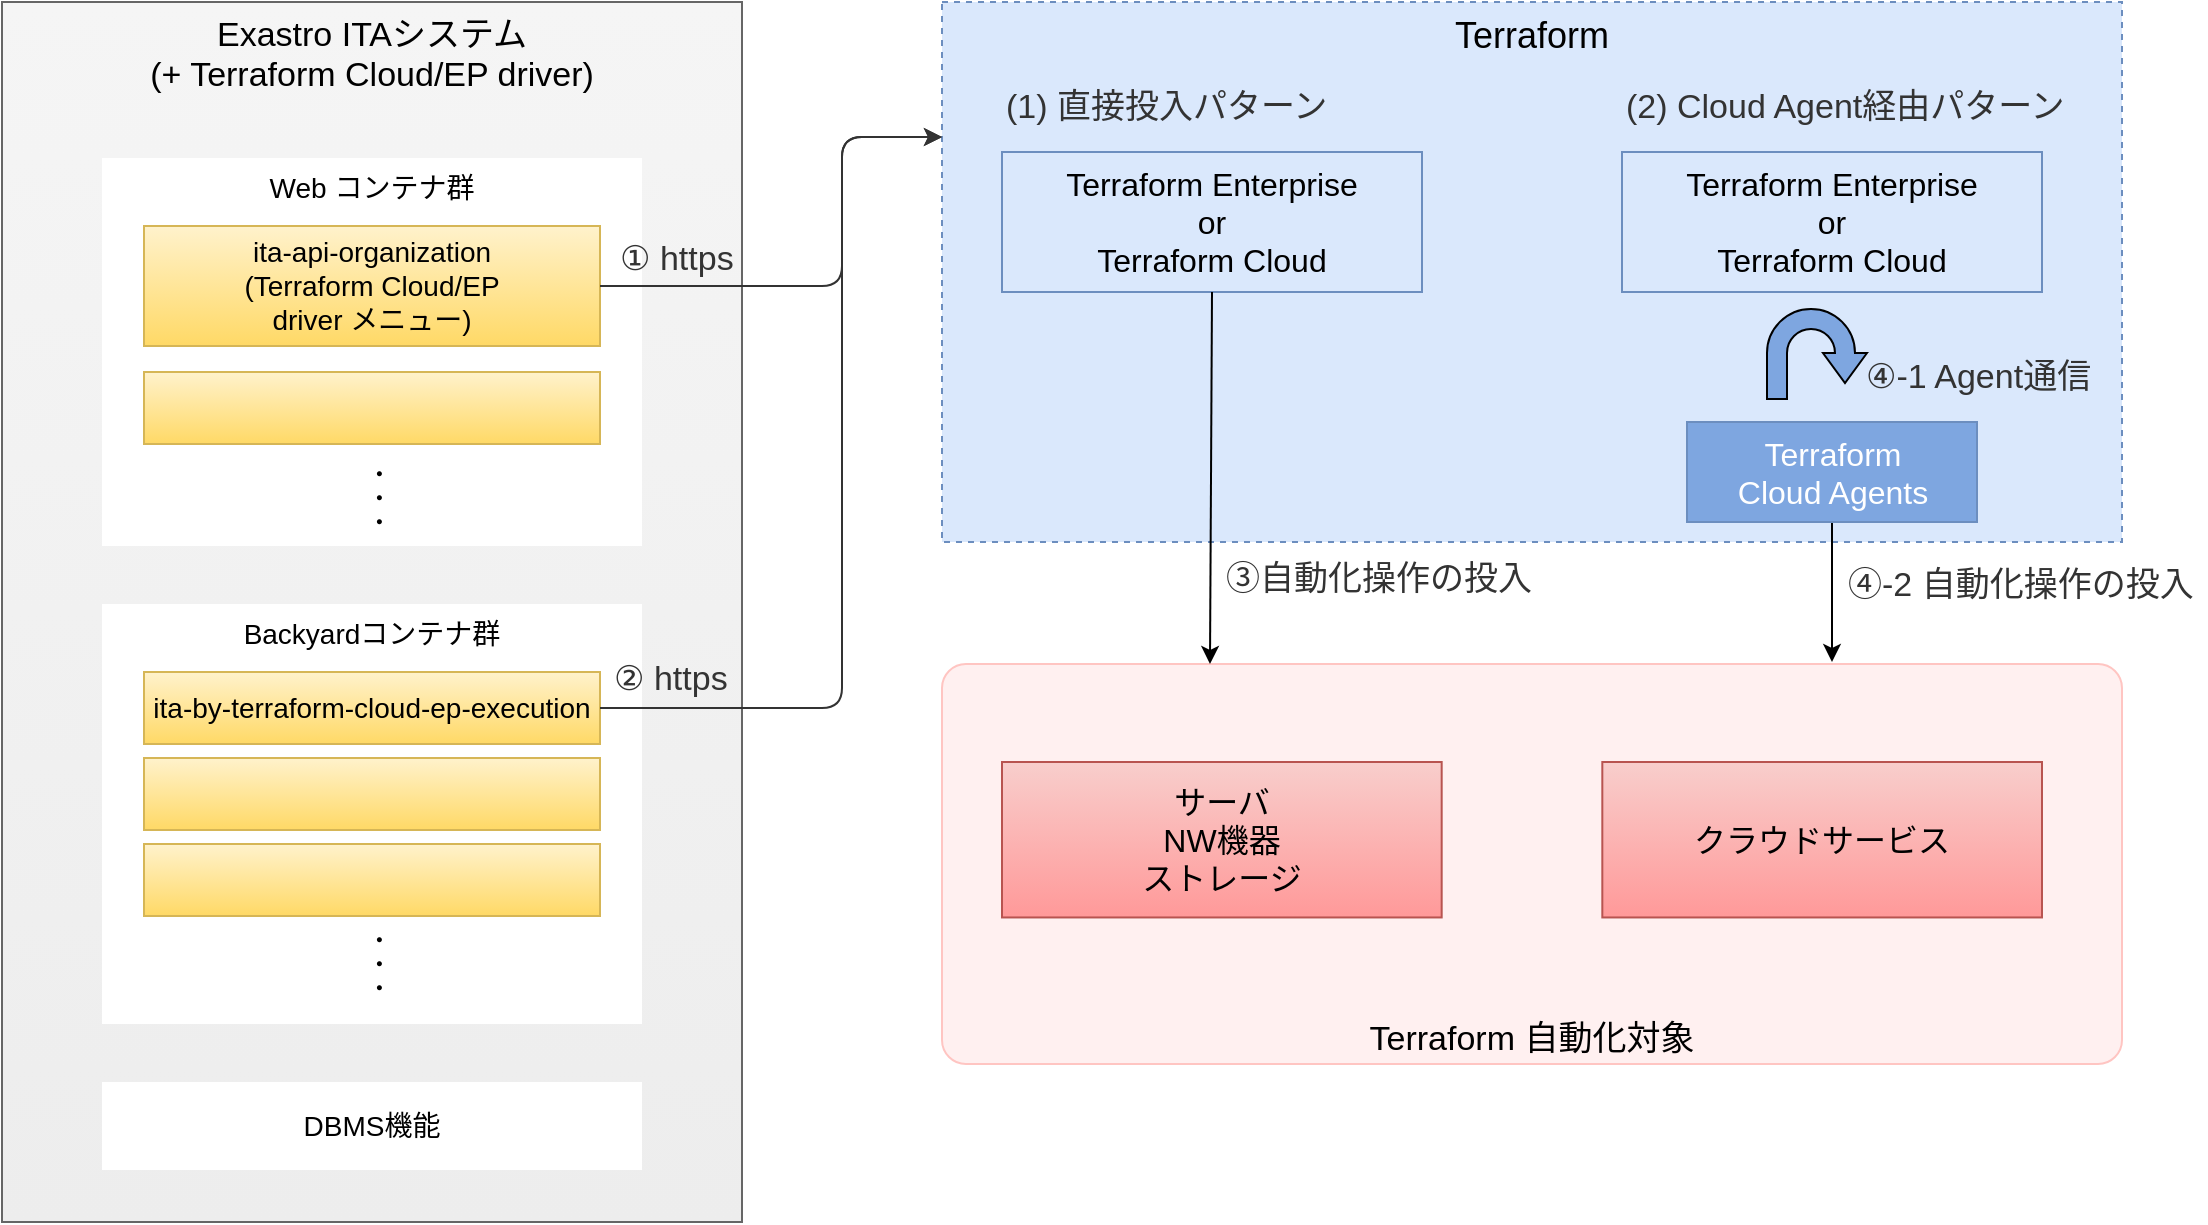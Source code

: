 <mxfile version="21.3.4" type="device" pages="2">
  <diagram name="cloud_ep" id="Hip2UEcNGT7Nv8G9Bpkv">
    <mxGraphModel dx="1434" dy="764" grid="1" gridSize="10" guides="1" tooltips="1" connect="1" arrows="1" fold="1" page="1" pageScale="1" pageWidth="1169" pageHeight="827" math="0" shadow="0">
      <root>
        <mxCell id="0" />
        <mxCell id="1" parent="0" />
        <mxCell id="rPuo4FAIBBt9wYeMWXON-1" value="&lt;font style=&quot;font-size: 17px;&quot;&gt;&lt;span style=&quot;background-color: initial;&quot;&gt;Exastro ITAシステム&lt;/span&gt;&lt;br style=&quot;&quot;&gt;&lt;/font&gt;&lt;div style=&quot;font-size: 17px;&quot;&gt;&lt;font style=&quot;font-size: 17px;&quot;&gt;(+ Terraform Cloud/EP driver)&lt;/font&gt;&lt;/div&gt;" style="whiteSpace=wrap;html=1;fillColor=#f5f5f5;fontSize=16;strokeColor=#666666;verticalAlign=top;gradientColor=#EDEDED;" vertex="1" parent="1">
          <mxGeometry x="39" y="70" width="370" height="610" as="geometry" />
        </mxCell>
        <mxCell id="rPuo4FAIBBt9wYeMWXON-7" value="" style="group" vertex="1" connectable="0" parent="1">
          <mxGeometry x="89" y="148" width="270" height="194" as="geometry" />
        </mxCell>
        <mxCell id="rPuo4FAIBBt9wYeMWXON-2" value="Web コンテナ群" style="whiteSpace=wrap;html=1;fontSize=14;verticalAlign=top;strokeColor=none;" vertex="1" parent="rPuo4FAIBBt9wYeMWXON-7">
          <mxGeometry width="270" height="194" as="geometry" />
        </mxCell>
        <mxCell id="rPuo4FAIBBt9wYeMWXON-3" value="ita-api-organization&lt;br&gt;(Terraform Cloud/EP&lt;br&gt;driver メニュー)" style="whiteSpace=wrap;html=1;fillColor=#fff2cc;fontSize=14;strokeColor=#d6b656;verticalAlign=middle;gradientColor=#ffd966;" vertex="1" parent="rPuo4FAIBBt9wYeMWXON-7">
          <mxGeometry x="21" y="34" width="228" height="60" as="geometry" />
        </mxCell>
        <mxCell id="rPuo4FAIBBt9wYeMWXON-5" value="" style="whiteSpace=wrap;html=1;fillColor=#fff2cc;fontSize=14;strokeColor=#d6b656;verticalAlign=middle;gradientColor=#ffd966;" vertex="1" parent="rPuo4FAIBBt9wYeMWXON-7">
          <mxGeometry x="21" y="107" width="228" height="36" as="geometry" />
        </mxCell>
        <mxCell id="rPuo4FAIBBt9wYeMWXON-6" value="・&lt;br style=&quot;font-size: 10px;&quot;&gt;・&lt;br style=&quot;font-size: 10px;&quot;&gt;・" style="rounded=0;whiteSpace=wrap;html=1;strokeColor=none;strokeWidth=2;fontSize=10;fillColor=none;fontStyle=1" vertex="1" parent="rPuo4FAIBBt9wYeMWXON-7">
          <mxGeometry x="29.2" y="165.0" width="218.8" height="10" as="geometry" />
        </mxCell>
        <mxCell id="rPuo4FAIBBt9wYeMWXON-14" value="DBMS機能" style="whiteSpace=wrap;html=1;fontSize=14;verticalAlign=middle;strokeColor=none;" vertex="1" parent="1">
          <mxGeometry x="89" y="610" width="270" height="44" as="geometry" />
        </mxCell>
        <mxCell id="rPuo4FAIBBt9wYeMWXON-15" value="" style="group" vertex="1" connectable="0" parent="1">
          <mxGeometry x="89" y="371" width="270" height="210" as="geometry" />
        </mxCell>
        <mxCell id="rPuo4FAIBBt9wYeMWXON-9" value="Backyardコンテナ群" style="whiteSpace=wrap;html=1;fontSize=14;verticalAlign=top;strokeColor=none;" vertex="1" parent="rPuo4FAIBBt9wYeMWXON-15">
          <mxGeometry width="270" height="210" as="geometry" />
        </mxCell>
        <mxCell id="rPuo4FAIBBt9wYeMWXON-10" value="ita-by-terraform-cloud-ep-execution" style="whiteSpace=wrap;html=1;fillColor=#fff2cc;fontSize=14;strokeColor=#d6b656;verticalAlign=middle;gradientColor=#ffd966;" vertex="1" parent="rPuo4FAIBBt9wYeMWXON-15">
          <mxGeometry x="21" y="34" width="228" height="36" as="geometry" />
        </mxCell>
        <mxCell id="rPuo4FAIBBt9wYeMWXON-11" value="" style="whiteSpace=wrap;html=1;fillColor=#fff2cc;fontSize=14;strokeColor=#d6b656;verticalAlign=middle;gradientColor=#ffd966;" vertex="1" parent="rPuo4FAIBBt9wYeMWXON-15">
          <mxGeometry x="21" y="77" width="228" height="36" as="geometry" />
        </mxCell>
        <mxCell id="rPuo4FAIBBt9wYeMWXON-12" value="・&lt;br style=&quot;font-size: 10px;&quot;&gt;・&lt;br style=&quot;font-size: 10px;&quot;&gt;・" style="rounded=0;whiteSpace=wrap;html=1;strokeColor=none;strokeWidth=2;fontSize=10;fillColor=none;fontStyle=1" vertex="1" parent="rPuo4FAIBBt9wYeMWXON-15">
          <mxGeometry x="29.2" y="175.0" width="218.8" height="10" as="geometry" />
        </mxCell>
        <mxCell id="rPuo4FAIBBt9wYeMWXON-13" value="" style="whiteSpace=wrap;html=1;fillColor=#fff2cc;fontSize=14;strokeColor=#d6b656;verticalAlign=middle;gradientColor=#ffd966;" vertex="1" parent="rPuo4FAIBBt9wYeMWXON-15">
          <mxGeometry x="21" y="120" width="228" height="36" as="geometry" />
        </mxCell>
        <mxCell id="rPuo4FAIBBt9wYeMWXON-16" value="&lt;span style=&quot;font-size: 18px;&quot;&gt;Terraform&lt;/span&gt;" style="whiteSpace=wrap;html=1;fillColor=#dae8fc;fontSize=16;strokeColor=#6c8ebf;verticalAlign=top;dashed=1;" vertex="1" parent="1">
          <mxGeometry x="509" y="70" width="590" height="270" as="geometry" />
        </mxCell>
        <mxCell id="rPuo4FAIBBt9wYeMWXON-17" value="Terraform Enterprise&lt;br&gt;or&lt;br&gt;Terraform Cloud" style="whiteSpace=wrap;html=1;fillColor=#dae8fc;fontSize=16;strokeColor=#6c8ebf;verticalAlign=top;" vertex="1" parent="1">
          <mxGeometry x="539" y="145" width="210" height="70" as="geometry" />
        </mxCell>
        <mxCell id="rPuo4FAIBBt9wYeMWXON-18" value="Terraform Enterprise&lt;br&gt;or&lt;br&gt;Terraform Cloud" style="whiteSpace=wrap;html=1;fillColor=#dae8fc;fontSize=16;strokeColor=#6c8ebf;verticalAlign=top;" vertex="1" parent="1">
          <mxGeometry x="849" y="145" width="210" height="70" as="geometry" />
        </mxCell>
        <mxCell id="rPuo4FAIBBt9wYeMWXON-19" value="(1) 直接投入パターン" style="whiteSpace=wrap;html=1;fontSize=17;verticalAlign=middle;strokeColor=none;fillColor=none;align=left;fontColor=#333333;" vertex="1" parent="1">
          <mxGeometry x="539" y="101" width="180" height="44" as="geometry" />
        </mxCell>
        <mxCell id="rPuo4FAIBBt9wYeMWXON-20" value="(2) Cloud Agent経由パターン" style="whiteSpace=wrap;html=1;fontSize=17;verticalAlign=middle;strokeColor=none;fillColor=none;align=left;fontColor=#333333;" vertex="1" parent="1">
          <mxGeometry x="849" y="101" width="230" height="44" as="geometry" />
        </mxCell>
        <mxCell id="rPuo4FAIBBt9wYeMWXON-23" value="Terraform 自動化対象" style="whiteSpace=wrap;html=1;fontSize=17;verticalAlign=bottom;strokeColor=#FFC5C2;fillColor=#FFF0F0;gradientColor=#FFF0F0;rounded=1;arcSize=6;container=0;" vertex="1" parent="1">
          <mxGeometry x="509" y="401" width="590" height="200" as="geometry" />
        </mxCell>
        <mxCell id="rPuo4FAIBBt9wYeMWXON-26" value="&lt;span style=&quot;font-size: 16px;&quot;&gt;サーバ&lt;br&gt;NW機器&lt;br&gt;ストレージ&lt;br&gt;&lt;/span&gt;" style="rounded=0;whiteSpace=wrap;html=1;strokeWidth=1;fontSize=14;strokeColor=#b85450;fillColor=#f8cecc;gradientColor=#FF9999;container=0;" vertex="1" parent="1">
          <mxGeometry x="539" y="450" width="219.84" height="77.73" as="geometry" />
        </mxCell>
        <mxCell id="rPuo4FAIBBt9wYeMWXON-27" value="&lt;span style=&quot;font-size: 16px;&quot;&gt;クラウドサービス&lt;br&gt;&lt;/span&gt;" style="rounded=0;whiteSpace=wrap;html=1;strokeWidth=1;fontSize=14;strokeColor=#b85450;fillColor=#f8cecc;gradientColor=#FF9999;container=0;" vertex="1" parent="1">
          <mxGeometry x="839.16" y="450" width="219.84" height="77.73" as="geometry" />
        </mxCell>
        <mxCell id="rPuo4FAIBBt9wYeMWXON-28" value="" style="edgeStyle=elbowEdgeStyle;html=1;fontColor=#333333;startArrow=classic;startFill=1;endArrow=none;endFill=0;strokeColor=#333333;strokeWidth=1;jumpStyle=gap;entryX=1;entryY=0.5;entryDx=0;entryDy=0;exitX=0;exitY=0.25;exitDx=0;exitDy=0;" edge="1" parent="1" source="rPuo4FAIBBt9wYeMWXON-16" target="rPuo4FAIBBt9wYeMWXON-3">
          <mxGeometry relative="1" as="geometry">
            <mxPoint x="469" y="90" as="sourcePoint" />
            <mxPoint x="329" y="220" as="targetPoint" />
            <Array as="points">
              <mxPoint x="459" y="190" />
              <mxPoint x="454" y="259" />
            </Array>
          </mxGeometry>
        </mxCell>
        <mxCell id="rPuo4FAIBBt9wYeMWXON-29" value="" style="edgeStyle=elbowEdgeStyle;html=1;fontColor=#333333;startArrow=classic;startFill=1;endArrow=none;endFill=0;strokeColor=#333333;strokeWidth=1;jumpStyle=gap;entryX=1;entryY=0.5;entryDx=0;entryDy=0;exitX=0;exitY=0.25;exitDx=0;exitDy=0;" edge="1" parent="1" source="rPuo4FAIBBt9wYeMWXON-16" target="rPuo4FAIBBt9wYeMWXON-10">
          <mxGeometry relative="1" as="geometry">
            <mxPoint x="489" y="280" as="sourcePoint" />
            <mxPoint x="379" y="386" as="targetPoint" />
            <Array as="points">
              <mxPoint x="459" y="350" />
              <mxPoint x="495" y="433" />
            </Array>
          </mxGeometry>
        </mxCell>
        <mxCell id="rPuo4FAIBBt9wYeMWXON-30" value="① https" style="whiteSpace=wrap;html=1;fontSize=17;verticalAlign=middle;strokeColor=none;fillColor=none;align=left;fontColor=#333333;" vertex="1" parent="1">
          <mxGeometry x="346" y="177" width="70" height="44" as="geometry" />
        </mxCell>
        <mxCell id="rPuo4FAIBBt9wYeMWXON-32" value="② https" style="whiteSpace=wrap;html=1;fontSize=17;verticalAlign=middle;strokeColor=none;fillColor=none;align=left;fontColor=#333333;" vertex="1" parent="1">
          <mxGeometry x="343" y="387" width="70" height="44" as="geometry" />
        </mxCell>
        <mxCell id="rPuo4FAIBBt9wYeMWXON-34" value="③自動化操作の投入" style="whiteSpace=wrap;html=1;fontSize=17;verticalAlign=middle;strokeColor=none;fillColor=none;align=left;fontColor=#333333;" vertex="1" parent="1">
          <mxGeometry x="649" y="337" width="160" height="44" as="geometry" />
        </mxCell>
        <mxCell id="rPuo4FAIBBt9wYeMWXON-36" value="" style="endArrow=classic;html=1;rounded=0;exitX=0.5;exitY=1;exitDx=0;exitDy=0;" edge="1" parent="1" source="rPuo4FAIBBt9wYeMWXON-17">
          <mxGeometry width="50" height="50" relative="1" as="geometry">
            <mxPoint x="629" y="420" as="sourcePoint" />
            <mxPoint x="643" y="401" as="targetPoint" />
          </mxGeometry>
        </mxCell>
        <mxCell id="rPuo4FAIBBt9wYeMWXON-37" value="" style="endArrow=classic;html=1;rounded=0;exitX=0.5;exitY=1;exitDx=0;exitDy=0;" edge="1" parent="1" source="rPuo4FAIBBt9wYeMWXON-39">
          <mxGeometry width="50" height="50" relative="1" as="geometry">
            <mxPoint x="1129" y="440" as="sourcePoint" />
            <mxPoint x="954" y="400" as="targetPoint" />
          </mxGeometry>
        </mxCell>
        <mxCell id="rPuo4FAIBBt9wYeMWXON-38" value="④-1 Agent通信" style="whiteSpace=wrap;html=1;fontSize=17;verticalAlign=middle;strokeColor=none;fillColor=none;align=left;fontColor=#333333;" vertex="1" parent="1">
          <mxGeometry x="969" y="236" width="120" height="44" as="geometry" />
        </mxCell>
        <mxCell id="rPuo4FAIBBt9wYeMWXON-39" value="Terraform&lt;br&gt;Cloud Agents" style="whiteSpace=wrap;html=1;fillColor=#7EA6E0;fontSize=16;strokeColor=#6c8ebf;verticalAlign=top;fontColor=#FFFFFF;" vertex="1" parent="1">
          <mxGeometry x="881.5" y="280" width="145" height="50" as="geometry" />
        </mxCell>
        <mxCell id="rPuo4FAIBBt9wYeMWXON-40" value="" style="html=1;shadow=0;dashed=0;align=center;verticalAlign=middle;shape=mxgraph.arrows2.uTurnArrow;dy=5;arrowHead=22;dx2=15;rotation=90;fillColor=#7EA6E0;" vertex="1" parent="1">
          <mxGeometry x="924" y="221" width="45" height="50" as="geometry" />
        </mxCell>
        <mxCell id="rPuo4FAIBBt9wYeMWXON-41" value="④-2 自動化操作の投入" style="whiteSpace=wrap;html=1;fontSize=17;verticalAlign=middle;strokeColor=none;fillColor=none;align=left;fontColor=#333333;" vertex="1" parent="1">
          <mxGeometry x="960" y="340" width="181" height="44" as="geometry" />
        </mxCell>
      </root>
    </mxGraphModel>
  </diagram>
  <diagram id="NIlsoJcz5rjUdY2pjUD3" name="cli">
    <mxGraphModel dx="1434" dy="764" grid="1" gridSize="10" guides="1" tooltips="1" connect="1" arrows="1" fold="1" page="1" pageScale="1" pageWidth="1169" pageHeight="827" math="0" shadow="0">
      <root>
        <mxCell id="0" />
        <mxCell id="1" parent="0" />
        <mxCell id="506B-8NzCTK2B43F4g-_-33" value="&lt;font style=&quot;font-size: 17px;&quot;&gt;&lt;span style=&quot;background-color: initial;&quot;&gt;Exastro ITAシステム&lt;/span&gt;&lt;br style=&quot;&quot;&gt;&lt;/font&gt;&lt;div style=&quot;font-size: 17px;&quot;&gt;&lt;font style=&quot;font-size: 17px;&quot;&gt;(+ Terraform CLI driver)&lt;/font&gt;&lt;/div&gt;" style="whiteSpace=wrap;html=1;fillColor=#f5f5f5;fontSize=16;strokeColor=#666666;verticalAlign=top;gradientColor=#EDEDED;" vertex="1" parent="1">
          <mxGeometry x="180" y="60" width="370" height="610" as="geometry" />
        </mxCell>
        <mxCell id="506B-8NzCTK2B43F4g-_-34" value="" style="group" vertex="1" connectable="0" parent="1">
          <mxGeometry x="230" y="138" width="270" height="194" as="geometry" />
        </mxCell>
        <mxCell id="506B-8NzCTK2B43F4g-_-35" value="Web コンテナ群" style="whiteSpace=wrap;html=1;fontSize=14;verticalAlign=top;strokeColor=none;" vertex="1" parent="506B-8NzCTK2B43F4g-_-34">
          <mxGeometry width="270" height="194" as="geometry" />
        </mxCell>
        <mxCell id="506B-8NzCTK2B43F4g-_-36" value="ita-api-organization&lt;br&gt;(Terraform CLI driver メニュー)" style="whiteSpace=wrap;html=1;fillColor=#fff2cc;fontSize=14;strokeColor=#d6b656;verticalAlign=middle;gradientColor=#ffd966;" vertex="1" parent="506B-8NzCTK2B43F4g-_-34">
          <mxGeometry x="21" y="34" width="228" height="60" as="geometry" />
        </mxCell>
        <mxCell id="506B-8NzCTK2B43F4g-_-37" value="" style="whiteSpace=wrap;html=1;fillColor=#fff2cc;fontSize=14;strokeColor=#d6b656;verticalAlign=middle;gradientColor=#ffd966;" vertex="1" parent="506B-8NzCTK2B43F4g-_-34">
          <mxGeometry x="21" y="107" width="228" height="36" as="geometry" />
        </mxCell>
        <mxCell id="506B-8NzCTK2B43F4g-_-38" value="・&lt;br style=&quot;font-size: 10px;&quot;&gt;・&lt;br style=&quot;font-size: 10px;&quot;&gt;・" style="rounded=0;whiteSpace=wrap;html=1;strokeColor=none;strokeWidth=2;fontSize=10;fillColor=none;fontStyle=1" vertex="1" parent="506B-8NzCTK2B43F4g-_-34">
          <mxGeometry x="29.2" y="165.0" width="218.8" height="10" as="geometry" />
        </mxCell>
        <mxCell id="506B-8NzCTK2B43F4g-_-39" value="DBMS機能" style="whiteSpace=wrap;html=1;fontSize=14;verticalAlign=middle;strokeColor=none;" vertex="1" parent="1">
          <mxGeometry x="230" y="600" width="270" height="44" as="geometry" />
        </mxCell>
        <mxCell id="506B-8NzCTK2B43F4g-_-40" value="" style="group;verticalAlign=top;" vertex="1" connectable="0" parent="1">
          <mxGeometry x="230" y="361" width="270" height="210" as="geometry" />
        </mxCell>
        <mxCell id="506B-8NzCTK2B43F4g-_-41" value="Backyardコンテナ群" style="whiteSpace=wrap;html=1;fontSize=14;verticalAlign=top;strokeColor=none;" vertex="1" parent="506B-8NzCTK2B43F4g-_-40">
          <mxGeometry width="270" height="210" as="geometry" />
        </mxCell>
        <mxCell id="506B-8NzCTK2B43F4g-_-42" value="ita-by-terraform-cli-execution" style="whiteSpace=wrap;html=1;fillColor=#fff2cc;fontSize=14;strokeColor=#d6b656;verticalAlign=top;gradientColor=#ffd966;" vertex="1" parent="506B-8NzCTK2B43F4g-_-40">
          <mxGeometry x="21" y="34" width="228" height="76" as="geometry" />
        </mxCell>
        <mxCell id="506B-8NzCTK2B43F4g-_-44" value="・&lt;br style=&quot;font-size: 10px;&quot;&gt;・&lt;br style=&quot;font-size: 10px;&quot;&gt;・" style="rounded=0;whiteSpace=wrap;html=1;strokeColor=none;strokeWidth=2;fontSize=10;fillColor=none;fontStyle=1" vertex="1" parent="506B-8NzCTK2B43F4g-_-40">
          <mxGeometry x="29.2" y="175.0" width="218.8" height="10" as="geometry" />
        </mxCell>
        <mxCell id="506B-8NzCTK2B43F4g-_-45" value="" style="whiteSpace=wrap;html=1;fillColor=#fff2cc;fontSize=14;strokeColor=#d6b656;verticalAlign=middle;gradientColor=#ffd966;" vertex="1" parent="506B-8NzCTK2B43F4g-_-40">
          <mxGeometry x="21" y="120" width="228" height="36" as="geometry" />
        </mxCell>
        <mxCell id="506B-8NzCTK2B43F4g-_-65" value="Terraform CLI" style="rounded=1;whiteSpace=wrap;html=1;fillColor=#A9C4EB;" vertex="1" parent="506B-8NzCTK2B43F4g-_-40">
          <mxGeometry x="78.6" y="70" width="120" height="30" as="geometry" />
        </mxCell>
        <mxCell id="P77b6PbMqfDeLrmF_FZa-1" value="" style="html=1;shadow=0;dashed=0;align=center;verticalAlign=middle;shape=mxgraph.arrows2.uTurnArrow;dy=5;arrowHead=22;dx2=23;rotation=-180;fillColor=#7EA6E0;direction=west;flipV=1;" vertex="1" parent="506B-8NzCTK2B43F4g-_-40">
          <mxGeometry x="10" y="54" width="35" height="46" as="geometry" />
        </mxCell>
        <mxCell id="506B-8NzCTK2B43F4g-_-51" value="Terraform 自動化対象" style="whiteSpace=wrap;html=1;fontSize=17;verticalAlign=bottom;strokeColor=#FFC5C2;fillColor=#FFF0F0;gradientColor=#FFF0F0;rounded=1;arcSize=6;container=0;" vertex="1" parent="1">
          <mxGeometry x="747" y="309" width="291" height="361" as="geometry" />
        </mxCell>
        <mxCell id="506B-8NzCTK2B43F4g-_-52" value="&lt;span style=&quot;font-size: 16px;&quot;&gt;サーバ&lt;br&gt;NW機器&lt;br&gt;ストレージ&lt;br&gt;&lt;/span&gt;" style="rounded=0;whiteSpace=wrap;html=1;strokeWidth=1;fontSize=14;strokeColor=#b85450;fillColor=#f8cecc;gradientColor=#FF9999;container=0;" vertex="1" parent="1">
          <mxGeometry x="782.58" y="359" width="219.84" height="77.73" as="geometry" />
        </mxCell>
        <mxCell id="506B-8NzCTK2B43F4g-_-53" value="&lt;span style=&quot;font-size: 16px;&quot;&gt;クラウドサービス&lt;br&gt;&lt;/span&gt;" style="rounded=0;whiteSpace=wrap;html=1;strokeWidth=1;fontSize=14;strokeColor=#b85450;fillColor=#f8cecc;gradientColor=#FF9999;container=0;" vertex="1" parent="1">
          <mxGeometry x="782.58" y="506.13" width="219.84" height="77.73" as="geometry" />
        </mxCell>
        <mxCell id="506B-8NzCTK2B43F4g-_-55" value="" style="edgeStyle=elbowEdgeStyle;html=1;fontColor=#333333;startArrow=classic;startFill=1;endArrow=none;endFill=0;strokeColor=#333333;strokeWidth=1;jumpStyle=gap;entryX=1;entryY=0.5;entryDx=0;entryDy=0;exitX=0;exitY=0.5;exitDx=0;exitDy=0;" edge="1" parent="1" source="506B-8NzCTK2B43F4g-_-51" target="506B-8NzCTK2B43F4g-_-65">
          <mxGeometry relative="1" as="geometry">
            <mxPoint x="650" y="127.5" as="sourcePoint" />
            <mxPoint x="520" y="376" as="targetPoint" />
            <Array as="points">
              <mxPoint x="571" y="470" />
              <mxPoint x="636" y="423" />
            </Array>
          </mxGeometry>
        </mxCell>
        <mxCell id="506B-8NzCTK2B43F4g-_-57" value="② 自動化操作の投入" style="whiteSpace=wrap;html=1;fontSize=17;verticalAlign=middle;strokeColor=none;fillColor=none;align=left;fontColor=#333333;" vertex="1" parent="1">
          <mxGeometry x="577" y="441.73" width="160" height="44" as="geometry" />
        </mxCell>
        <mxCell id="P77b6PbMqfDeLrmF_FZa-3" value="① Terraformコマンド" style="whiteSpace=wrap;html=1;fontSize=17;verticalAlign=middle;strokeColor=none;fillColor=none;align=left;fontColor=#333333;" vertex="1" parent="1">
          <mxGeometry x="70" y="420" width="190" height="44" as="geometry" />
        </mxCell>
      </root>
    </mxGraphModel>
  </diagram>
</mxfile>
